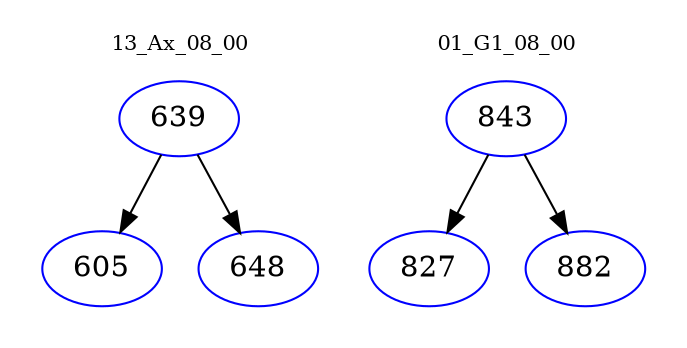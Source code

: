 digraph{
subgraph cluster_0 {
color = white
label = "13_Ax_08_00";
fontsize=10;
T0_639 [label="639", color="blue"]
T0_639 -> T0_605 [color="black"]
T0_605 [label="605", color="blue"]
T0_639 -> T0_648 [color="black"]
T0_648 [label="648", color="blue"]
}
subgraph cluster_1 {
color = white
label = "01_G1_08_00";
fontsize=10;
T1_843 [label="843", color="blue"]
T1_843 -> T1_827 [color="black"]
T1_827 [label="827", color="blue"]
T1_843 -> T1_882 [color="black"]
T1_882 [label="882", color="blue"]
}
}
